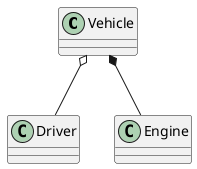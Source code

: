 @startuml
    Class Vehicle
    Class Driver
    Class Engine

    Vehicle o-- Driver
    Vehicle *-- Engine
@enduml